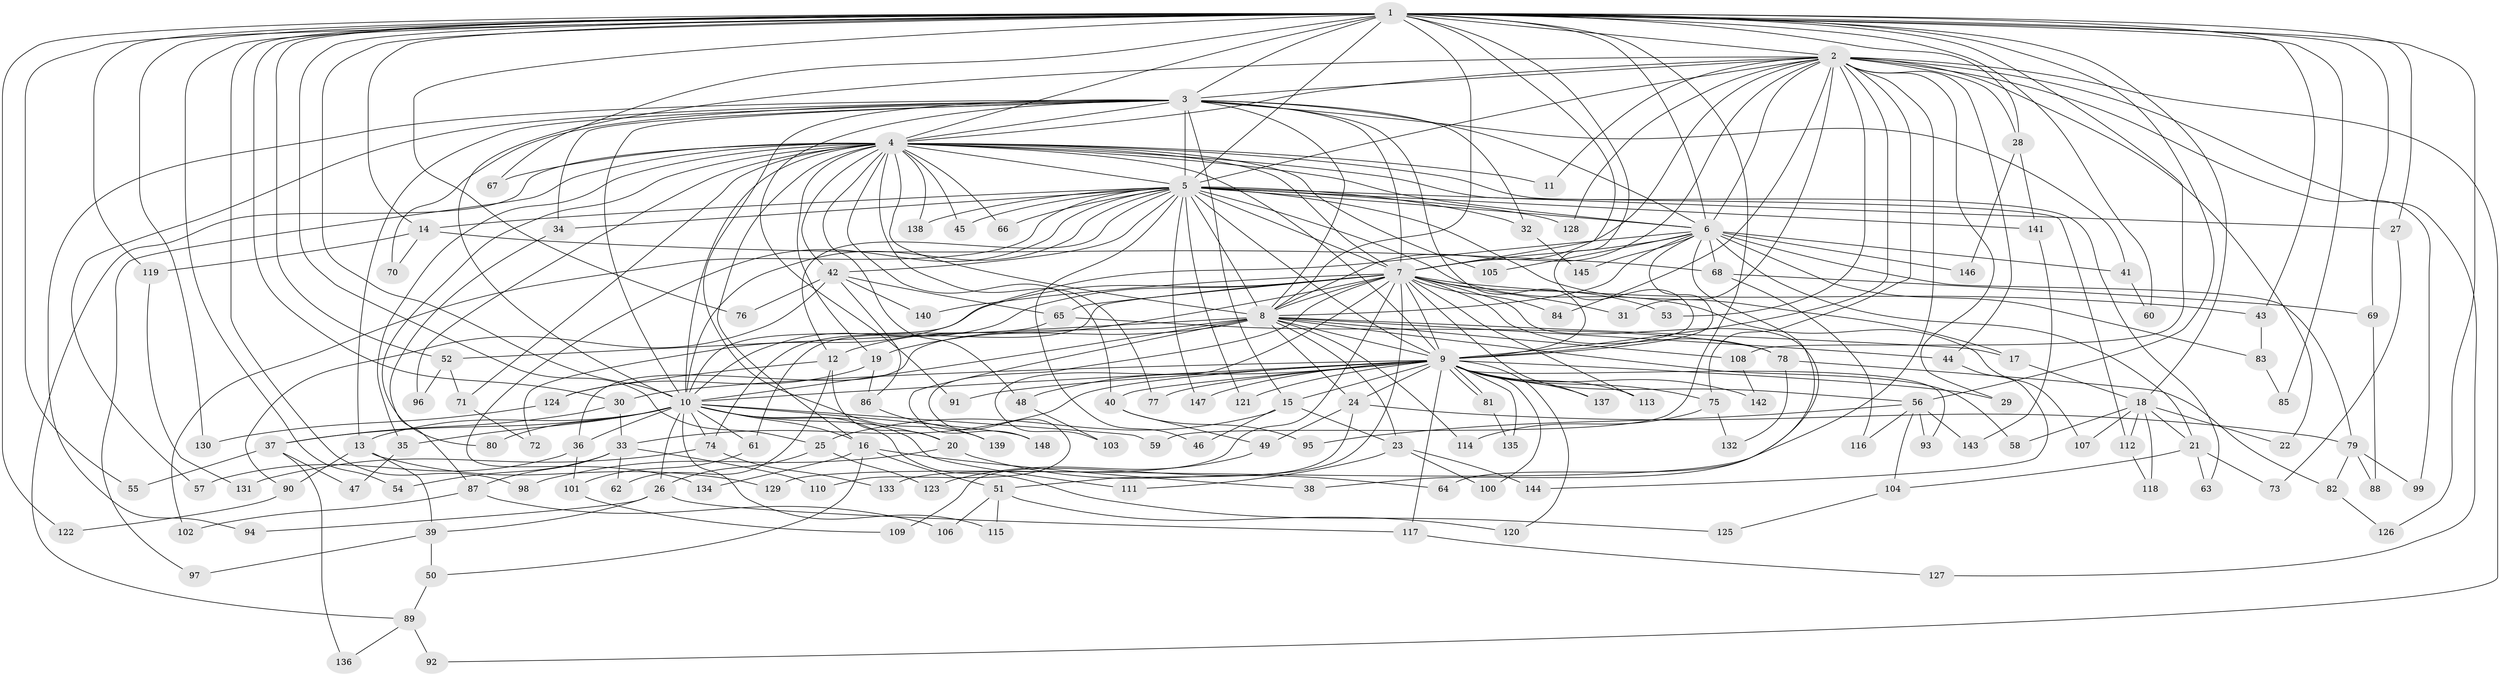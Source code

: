 // coarse degree distribution, {31: 0.008620689655172414, 22: 0.008620689655172414, 21: 0.017241379310344827, 30: 0.008620689655172414, 26: 0.017241379310344827, 18: 0.008620689655172414, 28: 0.008620689655172414, 25: 0.008620689655172414, 2: 0.4827586206896552, 5: 0.08620689655172414, 7: 0.02586206896551724, 3: 0.21551724137931033, 4: 0.09482758620689655, 8: 0.008620689655172414}
// Generated by graph-tools (version 1.1) at 2025/41/03/06/25 10:41:32]
// undirected, 148 vertices, 321 edges
graph export_dot {
graph [start="1"]
  node [color=gray90,style=filled];
  1;
  2;
  3;
  4;
  5;
  6;
  7;
  8;
  9;
  10;
  11;
  12;
  13;
  14;
  15;
  16;
  17;
  18;
  19;
  20;
  21;
  22;
  23;
  24;
  25;
  26;
  27;
  28;
  29;
  30;
  31;
  32;
  33;
  34;
  35;
  36;
  37;
  38;
  39;
  40;
  41;
  42;
  43;
  44;
  45;
  46;
  47;
  48;
  49;
  50;
  51;
  52;
  53;
  54;
  55;
  56;
  57;
  58;
  59;
  60;
  61;
  62;
  63;
  64;
  65;
  66;
  67;
  68;
  69;
  70;
  71;
  72;
  73;
  74;
  75;
  76;
  77;
  78;
  79;
  80;
  81;
  82;
  83;
  84;
  85;
  86;
  87;
  88;
  89;
  90;
  91;
  92;
  93;
  94;
  95;
  96;
  97;
  98;
  99;
  100;
  101;
  102;
  103;
  104;
  105;
  106;
  107;
  108;
  109;
  110;
  111;
  112;
  113;
  114;
  115;
  116;
  117;
  118;
  119;
  120;
  121;
  122;
  123;
  124;
  125;
  126;
  127;
  128;
  129;
  130;
  131;
  132;
  133;
  134;
  135;
  136;
  137;
  138;
  139;
  140;
  141;
  142;
  143;
  144;
  145;
  146;
  147;
  148;
  1 -- 2;
  1 -- 3;
  1 -- 4;
  1 -- 5;
  1 -- 6;
  1 -- 7;
  1 -- 8;
  1 -- 9;
  1 -- 10;
  1 -- 14;
  1 -- 18;
  1 -- 25;
  1 -- 27;
  1 -- 28;
  1 -- 30;
  1 -- 43;
  1 -- 52;
  1 -- 54;
  1 -- 55;
  1 -- 56;
  1 -- 59;
  1 -- 60;
  1 -- 67;
  1 -- 69;
  1 -- 76;
  1 -- 85;
  1 -- 98;
  1 -- 108;
  1 -- 119;
  1 -- 122;
  1 -- 126;
  1 -- 130;
  2 -- 3;
  2 -- 4;
  2 -- 5;
  2 -- 6;
  2 -- 7;
  2 -- 8;
  2 -- 9;
  2 -- 10;
  2 -- 11;
  2 -- 22;
  2 -- 28;
  2 -- 29;
  2 -- 31;
  2 -- 44;
  2 -- 53;
  2 -- 75;
  2 -- 84;
  2 -- 92;
  2 -- 99;
  2 -- 127;
  2 -- 128;
  2 -- 129;
  3 -- 4;
  3 -- 5;
  3 -- 6;
  3 -- 7;
  3 -- 8;
  3 -- 9;
  3 -- 10;
  3 -- 13;
  3 -- 15;
  3 -- 32;
  3 -- 34;
  3 -- 41;
  3 -- 57;
  3 -- 70;
  3 -- 91;
  3 -- 94;
  3 -- 139;
  4 -- 5;
  4 -- 6;
  4 -- 7;
  4 -- 8;
  4 -- 9;
  4 -- 10;
  4 -- 11;
  4 -- 16;
  4 -- 19;
  4 -- 35;
  4 -- 40;
  4 -- 42;
  4 -- 45;
  4 -- 48;
  4 -- 63;
  4 -- 66;
  4 -- 67;
  4 -- 71;
  4 -- 77;
  4 -- 80;
  4 -- 89;
  4 -- 96;
  4 -- 97;
  4 -- 105;
  4 -- 112;
  4 -- 138;
  5 -- 6;
  5 -- 7;
  5 -- 8;
  5 -- 9;
  5 -- 10;
  5 -- 12;
  5 -- 14;
  5 -- 17;
  5 -- 27;
  5 -- 32;
  5 -- 34;
  5 -- 42;
  5 -- 45;
  5 -- 46;
  5 -- 66;
  5 -- 102;
  5 -- 107;
  5 -- 121;
  5 -- 128;
  5 -- 134;
  5 -- 138;
  5 -- 141;
  5 -- 147;
  6 -- 7;
  6 -- 8;
  6 -- 9;
  6 -- 10;
  6 -- 21;
  6 -- 38;
  6 -- 41;
  6 -- 68;
  6 -- 79;
  6 -- 83;
  6 -- 105;
  6 -- 145;
  6 -- 146;
  7 -- 8;
  7 -- 9;
  7 -- 10;
  7 -- 12;
  7 -- 31;
  7 -- 43;
  7 -- 51;
  7 -- 53;
  7 -- 61;
  7 -- 64;
  7 -- 65;
  7 -- 72;
  7 -- 78;
  7 -- 84;
  7 -- 103;
  7 -- 110;
  7 -- 113;
  7 -- 133;
  7 -- 137;
  7 -- 140;
  8 -- 9;
  8 -- 10;
  8 -- 17;
  8 -- 19;
  8 -- 23;
  8 -- 24;
  8 -- 36;
  8 -- 44;
  8 -- 52;
  8 -- 58;
  8 -- 108;
  8 -- 114;
  8 -- 148;
  9 -- 10;
  9 -- 15;
  9 -- 24;
  9 -- 29;
  9 -- 30;
  9 -- 33;
  9 -- 40;
  9 -- 48;
  9 -- 56;
  9 -- 75;
  9 -- 77;
  9 -- 81;
  9 -- 81;
  9 -- 91;
  9 -- 93;
  9 -- 100;
  9 -- 113;
  9 -- 117;
  9 -- 120;
  9 -- 121;
  9 -- 135;
  9 -- 137;
  9 -- 142;
  9 -- 147;
  10 -- 13;
  10 -- 16;
  10 -- 20;
  10 -- 26;
  10 -- 35;
  10 -- 36;
  10 -- 37;
  10 -- 59;
  10 -- 61;
  10 -- 74;
  10 -- 80;
  10 -- 111;
  10 -- 115;
  10 -- 125;
  10 -- 148;
  12 -- 20;
  12 -- 62;
  12 -- 124;
  13 -- 39;
  13 -- 90;
  13 -- 129;
  14 -- 68;
  14 -- 70;
  14 -- 119;
  15 -- 23;
  15 -- 25;
  15 -- 46;
  16 -- 38;
  16 -- 50;
  16 -- 51;
  16 -- 134;
  17 -- 18;
  18 -- 21;
  18 -- 22;
  18 -- 58;
  18 -- 107;
  18 -- 112;
  18 -- 118;
  19 -- 86;
  19 -- 124;
  20 -- 64;
  20 -- 98;
  21 -- 63;
  21 -- 73;
  21 -- 104;
  23 -- 100;
  23 -- 111;
  23 -- 144;
  24 -- 49;
  24 -- 79;
  24 -- 109;
  25 -- 26;
  25 -- 123;
  26 -- 39;
  26 -- 94;
  26 -- 117;
  27 -- 73;
  28 -- 141;
  28 -- 146;
  30 -- 33;
  30 -- 37;
  32 -- 145;
  33 -- 54;
  33 -- 62;
  33 -- 87;
  33 -- 110;
  34 -- 87;
  35 -- 47;
  36 -- 57;
  36 -- 101;
  37 -- 47;
  37 -- 55;
  37 -- 136;
  39 -- 50;
  39 -- 97;
  40 -- 49;
  40 -- 95;
  41 -- 60;
  42 -- 65;
  42 -- 76;
  42 -- 86;
  42 -- 90;
  42 -- 140;
  43 -- 83;
  44 -- 144;
  48 -- 103;
  49 -- 123;
  50 -- 89;
  51 -- 106;
  51 -- 115;
  51 -- 120;
  52 -- 71;
  52 -- 96;
  56 -- 93;
  56 -- 95;
  56 -- 104;
  56 -- 116;
  56 -- 143;
  61 -- 101;
  65 -- 74;
  65 -- 78;
  68 -- 69;
  68 -- 116;
  69 -- 88;
  71 -- 72;
  74 -- 131;
  74 -- 133;
  75 -- 114;
  75 -- 132;
  78 -- 82;
  78 -- 132;
  79 -- 82;
  79 -- 88;
  79 -- 99;
  81 -- 135;
  82 -- 126;
  83 -- 85;
  86 -- 139;
  87 -- 102;
  87 -- 106;
  89 -- 92;
  89 -- 136;
  90 -- 122;
  101 -- 109;
  104 -- 125;
  108 -- 142;
  112 -- 118;
  117 -- 127;
  119 -- 131;
  124 -- 130;
  141 -- 143;
}
